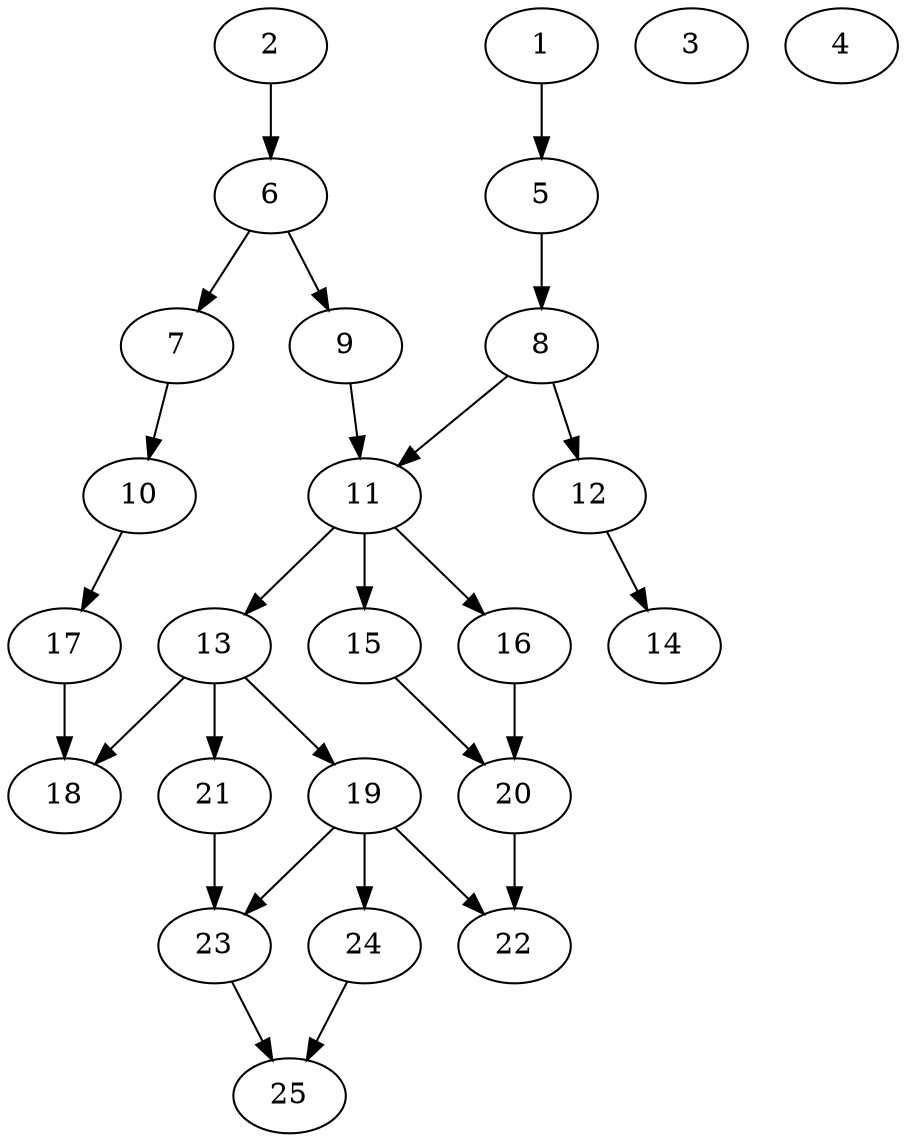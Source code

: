 // DAG automatically generated by daggen at Thu Oct  3 14:00:39 2019
// ./daggen --dot -n 25 --ccr 0.5 --fat 0.5 --regular 0.7 --density 0.5 --mindata 5242880 --maxdata 52428800 
digraph G {
  1 [size="97015808", alpha="0.10", expect_size="48507904"] 
  1 -> 5 [size ="48507904"]
  2 [size="45371392", alpha="0.06", expect_size="22685696"] 
  2 -> 6 [size ="22685696"]
  3 [size="90957824", alpha="0.12", expect_size="45478912"] 
  4 [size="58327040", alpha="0.12", expect_size="29163520"] 
  5 [size="89868288", alpha="0.16", expect_size="44934144"] 
  5 -> 8 [size ="44934144"]
  6 [size="39649280", alpha="0.06", expect_size="19824640"] 
  6 -> 7 [size ="19824640"]
  6 -> 9 [size ="19824640"]
  7 [size="79149056", alpha="0.02", expect_size="39574528"] 
  7 -> 10 [size ="39574528"]
  8 [size="98820096", alpha="0.01", expect_size="49410048"] 
  8 -> 11 [size ="49410048"]
  8 -> 12 [size ="49410048"]
  9 [size="104278016", alpha="0.04", expect_size="52139008"] 
  9 -> 11 [size ="52139008"]
  10 [size="98584576", alpha="0.07", expect_size="49292288"] 
  10 -> 17 [size ="49292288"]
  11 [size="79280128", alpha="0.10", expect_size="39640064"] 
  11 -> 13 [size ="39640064"]
  11 -> 15 [size ="39640064"]
  11 -> 16 [size ="39640064"]
  12 [size="30849024", alpha="0.04", expect_size="15424512"] 
  12 -> 14 [size ="15424512"]
  13 [size="58300416", alpha="0.08", expect_size="29150208"] 
  13 -> 18 [size ="29150208"]
  13 -> 19 [size ="29150208"]
  13 -> 21 [size ="29150208"]
  14 [size="21872640", alpha="0.14", expect_size="10936320"] 
  15 [size="80676864", alpha="0.18", expect_size="40338432"] 
  15 -> 20 [size ="40338432"]
  16 [size="61546496", alpha="0.19", expect_size="30773248"] 
  16 -> 20 [size ="30773248"]
  17 [size="88631296", alpha="0.14", expect_size="44315648"] 
  17 -> 18 [size ="44315648"]
  18 [size="100147200", alpha="0.20", expect_size="50073600"] 
  19 [size="102582272", alpha="0.09", expect_size="51291136"] 
  19 -> 22 [size ="51291136"]
  19 -> 23 [size ="51291136"]
  19 -> 24 [size ="51291136"]
  20 [size="26400768", alpha="0.14", expect_size="13200384"] 
  20 -> 22 [size ="13200384"]
  21 [size="58089472", alpha="0.17", expect_size="29044736"] 
  21 -> 23 [size ="29044736"]
  22 [size="104603648", alpha="0.08", expect_size="52301824"] 
  23 [size="29636608", alpha="0.15", expect_size="14818304"] 
  23 -> 25 [size ="14818304"]
  24 [size="69107712", alpha="0.13", expect_size="34553856"] 
  24 -> 25 [size ="34553856"]
  25 [size="42246144", alpha="0.08", expect_size="21123072"] 
}
